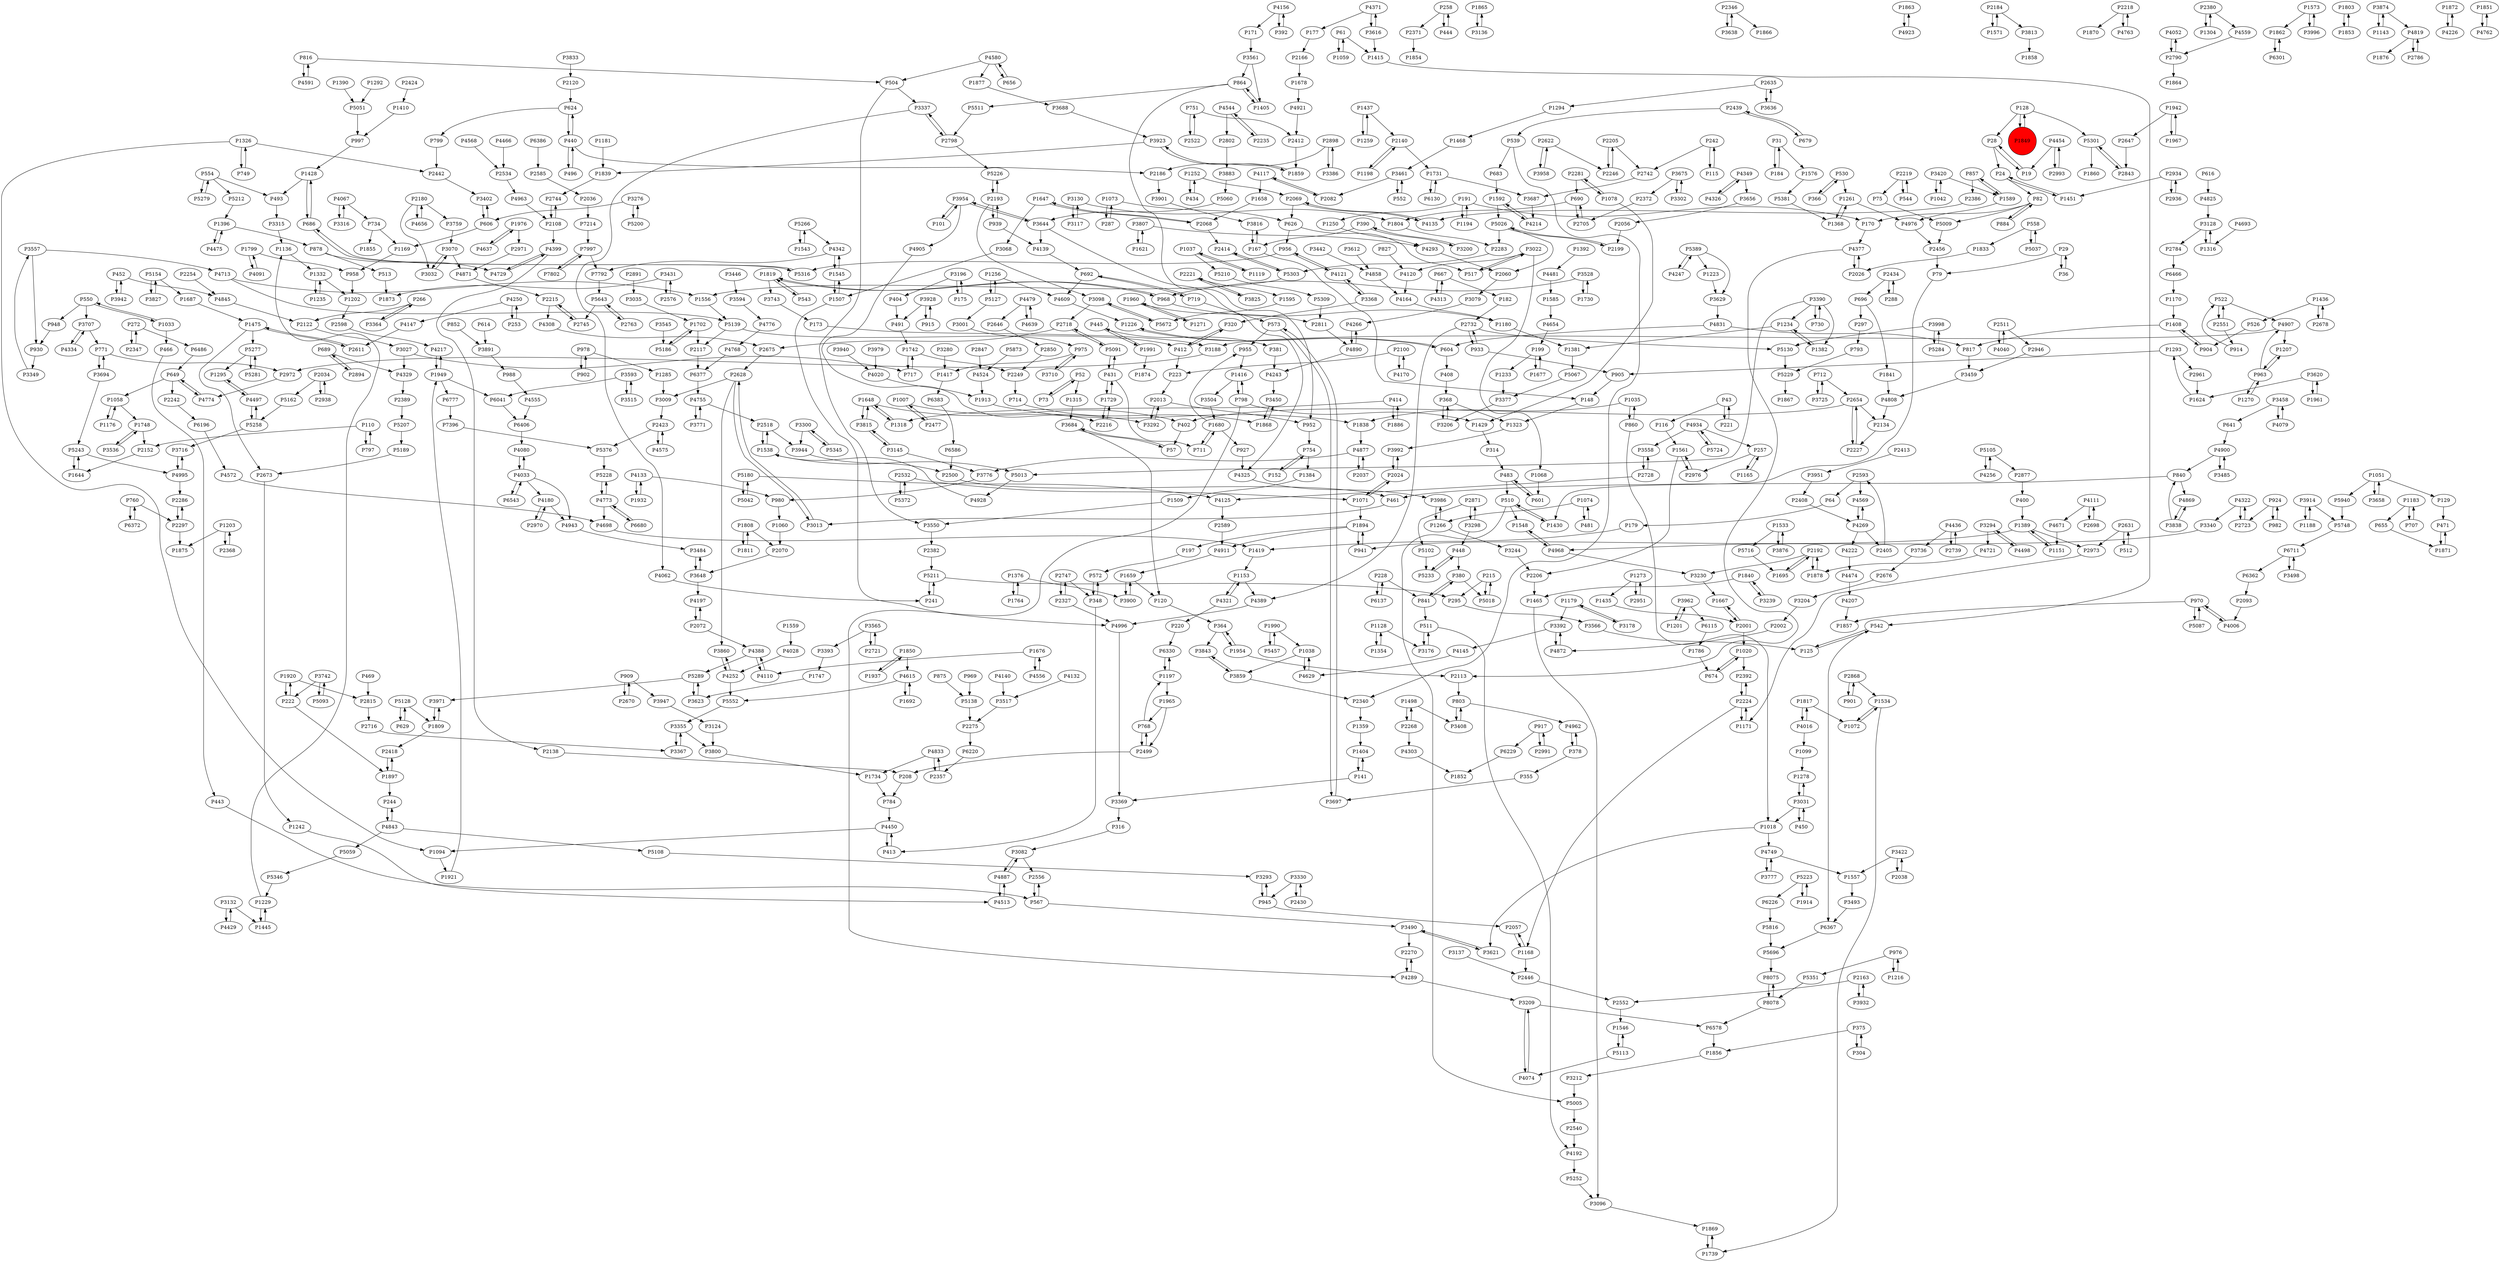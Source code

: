 digraph {
	P1428 -> P493
	P3031 -> P1278
	P6196 -> P4572
	P3860 -> P4252
	P4067 -> P734
	P258 -> P2371
	P1921 -> P1949
	P2850 -> P2249
	P2442 -> P3402
	P2971 -> P4871
	P3132 -> P4429
	P948 -> P930
	P2728 -> P3558
	P1256 -> P5127
	P3188 -> P2972
	P1074 -> P481
	P2036 -> P7214
	P1315 -> P3684
	P5873 -> P4524
	P3484 -> P3648
	P2219 -> P544
	P3294 -> P4498
	P667 -> P182
	P116 -> P1561
	P816 -> P4591
	P5229 -> P1867
	P1037 -> P5210
	P5303 -> P1556
	P4962 -> P378
	P4247 -> P5389
	P2802 -> P3883
	P1850 -> P4615
	P1392 -> P4481
	P1007 -> P2477
	P2976 -> P1561
	P3196 -> P404
	P1242 -> P4513
	P1865 -> P3136
	P1498 -> P3408
	P4388 -> P5289
	P1702 -> P5186
	P2346 -> P3638
	P982 -> P924
	P1203 -> P2368
	P3992 -> P2024
	P1165 -> P257
	P1840 -> P3239
	P5130 -> P5229
	P4436 -> P3736
	P4654 -> P199
	P1819 -> P3743
	P31 -> P1576
	P504 -> P3337
	P3958 -> P2622
	P4033 -> P6543
	P554 -> P5279
	P304 -> P375
	P4342 -> P7792
	P5351 -> P8078
	P2327 -> P2747
	P939 -> P2193
	P242 -> P2742
	P3777 -> P4749
	P975 -> P1417
	P404 -> P491
	P1058 -> P1176
	P3117 -> P3130
	P1007 -> P402
	P3620 -> P1961
	P167 -> P148
	P2001 -> P1020
	P5042 -> P5180
	P4776 -> P4768
	P601 -> P483
	P1747 -> P3623
	P3620 -> P1624
	P2224 -> P1168
	P1376 -> P1764
	P3838 -> P840
	P4033 -> P4180
	P4197 -> P2072
	P2002 -> P4872
	P552 -> P3461
	P3082 -> P4887
	P5211 -> P241
	P3986 -> P1266
	P1252 -> P434
	P242 -> P115
	P554 -> P493
	P606 -> P3402
	P840 -> P461
	P1991 -> P1874
	P4399 -> P4729
	P2192 -> P3230
	P2654 -> P2134
	P4020 -> P1913
	P504 -> P3550
	P3096 -> P1869
	P1863 -> P4923
	P2973 -> P1171
	P1226 -> P604
	P2184 -> P1571
	P5223 -> P6226
	P1676 -> P4556
	P8078 -> P8075
	P1018 -> P4749
	P4121 -> P956
	P2297 -> P1875
	P1250 -> P4293
	P266 -> P3364
	P4773 -> P4698
	P2218 -> P1870
	P5211 -> P295
	P4825 -> P3128
	P5372 -> P2532
	P5128 -> P1809
	P3716 -> P4995
	P4140 -> P3517
	P3900 -> P1659
	P4871 -> P2215
	P4067 -> P3316
	P2871 -> P3298
	P2134 -> P2227
	P2346 -> P1866
	P4729 -> P4399
	P1033 -> P466
	P905 -> P148
	P4349 -> P3656
	P5154 -> P1687
	P1059 -> P61
	P4544 -> P2802
	P4321 -> P220
	P2522 -> P751
	P2446 -> P2552
	P4222 -> P4474
	P2254 -> P4845
	P481 -> P1074
	P2477 -> P1007
	P530 -> P366
	P3422 -> P2038
	P3302 -> P3675
	P2057 -> P1168
	P970 -> P5087
	P253 -> P4250
	P1840 -> P1465
	P3883 -> P5060
	P1894 -> P197
	P2056 -> P2199
	P1811 -> P1808
	P4170 -> P2100
	P1647 -> P3068
	P3461 -> P552
	P1687 -> P1475
	P1119 -> P1037
	P841 -> P511
	P4968 -> P3230
	P493 -> P3315
	P799 -> P2442
	P1179 -> P3392
	P5643 -> P2745
	P751 -> P2522
	P558 -> P5037
	P184 -> P31
	P2747 -> P2327
	P798 -> P4289
	P6367 -> P5696
	P1384 -> P1509
	P2894 -> P689
	P128 -> P28
	P1273 -> P2951
	P1809 -> P2418
	P2993 -> P4454
	P2068 -> P2414
	P5087 -> P970
	P228 -> P6137
	P1389 -> P1151
	P2227 -> P2654
	P1475 -> P5277
	P1404 -> P141
	P3616 -> P4371
	P5139 -> P412
	P408 -> P368
	P1410 -> P997
	P2934 -> P2936
	P1692 -> P4615
	P3239 -> P1840
	P1678 -> P4921
	P1937 -> P1850
	P1354 -> P1128
	P626 -> P517
	P375 -> P1856
	P4371 -> P3616
	P2705 -> P690
	P4117 -> P1658
	P1234 -> P1382
	P4833 -> P1734
	P2219 -> P75
	P1961 -> P3620
	P1897 -> P2418
	P2221 -> P1595
	P215 -> P5018
	P6680 -> P4773
	P1235 -> P1332
	P1877 -> P3688
	P3776 -> P980
	P712 -> P2654
	P2646 -> P2850
	P567 -> P2556
	P440 -> P496
	P141 -> P1404
	P3276 -> P5200
	P689 -> P4329
	P1965 -> P768
	P4125 -> P2589
	P110 -> P797
	P1437 -> P2140
	P2382 -> P5211
	P2784 -> P6466
	P2423 -> P5376
	P5026 -> P2060
	P649 -> P1058
	P827 -> P4120
	P696 -> P1841
	P3504 -> P1680
	P2108 -> P2744
	P5060 -> P3644
	P414 -> P1318
	P1416 -> P3504
	P2423 -> P4575
	P3422 -> P1557
	P1153 -> P4321
	P3209 -> P4074
	P483 -> P601
	P4755 -> P3771
	P3402 -> P606
	P3914 -> P1188
	P3031 -> P1018
	P4217 -> P1949
	P199 -> P1233
	P1731 -> P3687
	P4117 -> P2082
	P3951 -> P2408
	P5258 -> P3716
	P1897 -> P244
	P719 -> P573
	P2499 -> P768
	P4349 -> P4326
	P82 -> P5009
	P2532 -> P5372
	P4845 -> P2122
	P2744 -> P2108
	P5277 -> P5281
	P128 -> P1849
	P1509 -> P3550
	P1188 -> P3914
	P4120 -> P4164
	P4568 -> P2534
	P2120 -> P624
	P4133 -> P980
	P364 -> P3843
	P1153 -> P4389
	P1020 -> P674
	P1658 -> P2068
	P5243 -> P1644
	P1960 -> P2811
	P2961 -> P1624
	P448 -> P380
	P6362 -> P2093
	P380 -> P841
	P4749 -> P1557
	P179 -> P1419
	P412 -> P223
	P1894 -> P941
	P1273 -> P1435
	P2456 -> P79
	P3644 -> P3954
	P4773 -> P6680
	P2631 -> P2973
	P3621 -> P3490
	P3843 -> P3859
	P1808 -> P1811
	P1621 -> P3807
	P2192 -> P1695
	P4052 -> P2790
	P3833 -> P2120
	P3458 -> P641
	P5258 -> P4497
	P3707 -> P771
	P1960 -> P1271
	P378 -> P4962
	P3942 -> P452
	P2511 -> P4040
	P4214 -> P1592
	P3923 -> P1859
	P1099 -> P1278
	P5037 -> P558
	P1561 -> P2206
	P4575 -> P2423
	P461 -> P3013
	P955 -> P1416
	P1734 -> P784
	P3027 -> P717
	P771 -> P3694
	P933 -> P2732
	P798 -> P1429
	P5180 -> P5042
	P5716 -> P1695
	P956 -> P5316
	P526 -> P904
	P4555 -> P6406
	P4269 -> P4569
	P1859 -> P3923
	P4243 -> P3450
	P689 -> P2894
	P915 -> P3928
	P975 -> P3710
	P43 -> P116
	P5748 -> P6711
	P793 -> P5229
	P914 -> P522
	P2763 -> P5643
	P208 -> P784
	P864 -> P952
	P390 -> P167
	P2934 -> P1451
	P1729 -> P431
	P3557 -> P930
	P3594 -> P4776
	P2224 -> P1171
	P215 -> P295
	P1278 -> P3031
	P5207 -> P5189
	P952 -> P754
	P1058 -> P1748
	P452 -> P4845
	P3244 -> P2206
	P5026 -> P2199
	P784 -> P4450
	P2946 -> P3459
	P5226 -> P2193
	P1764 -> P1376
	P2268 -> P1498
	P3408 -> P803
	P2340 -> P1359
	P4698 -> P1419
	P2556 -> P567
	P649 -> P2242
	P3337 -> P2798
	P1538 -> P5013
	P2628 -> P3860
	P469 -> P2815
	P1259 -> P1437
	P816 -> P504
	P1680 -> P711
	P257 -> P1165
	P3013 -> P2628
	P4833 -> P2357
	P3212 -> P5005
	P1862 -> P6301
	P4524 -> P1913
	P101 -> P3954
	P2224 -> P2392
	P4544 -> P2235
	P980 -> P1060
	P1294 -> P1468
	P1128 -> P3176
	P75 -> P5009
	P5266 -> P4342
	P5051 -> P997
	P4147 -> P2611
	P1534 -> P1072
	P1396 -> P4475
	P4079 -> P3458
	P380 -> P5018
	P36 -> P29
	P43 -> P221
	P4308 -> P2675
	P3593 -> P6041
	P412 -> P320
	P2631 -> P512
	P4934 -> P257
	P52 -> P73
	P4774 -> P649
	P857 -> P1589
	P1316 -> P3128
	P5186 -> P1702
	P3684 -> P120
	P1786 -> P674
	P2798 -> P3337
	P1803 -> P1853
	P4768 -> P6377
	P4995 -> P2286
	P3998 -> P5284
	P5128 -> P629
	P3280 -> P1417
	P4139 -> P692
	P604 -> P1226
	P904 -> P1408
	P3688 -> P3923
	P1468 -> P3461
	P1261 -> P4976
	P860 -> P1018
	P2001 -> P1667
	P550 -> P3707
	P968 -> P1180
	P3859 -> P2340
	P901 -> P2868
	P4713 -> P5139
	P539 -> P2340
	P884 -> P82
	P1659 -> P3900
	P5511 -> P2798
	P4497 -> P1295
	P1381 -> P5067
	P714 -> P1868
	P1018 -> P3621
	P82 -> P884
	P3874 -> P1143
	P1419 -> P1153
	P4033 -> P4943
	P1223 -> P3629
	P573 -> P3697
	P3962 -> P1201
	P803 -> P4962
	P1197 -> P6330
	P2698 -> P4111
	P3022 -> P1068
	P1573 -> P3996
	P3800 -> P1734
	P444 -> P258
	P2180 -> P4656
	P2205 -> P2246
	P4325 -> P3986
	P2551 -> P522
	P1849 -> P128
	P5067 -> P3377
	P443 -> P567
	P4637 -> P1976
	P141 -> P3369
	P3420 -> P1042
	P4454 -> P2993
	P4831 -> P604
	P452 -> P3942
	P295 -> P3566
	P1183 -> P655
	P3528 -> P1730
	P734 -> P1169
	P2122 -> P3027
	P4713 -> P1556
	P1498 -> P2268
	P4843 -> P244
	P2380 -> P1304
	P930 -> P3349
	P2732 -> P5130
	P3697 -> P573
	P3009 -> P2423
	P3490 -> P3621
	P3838 -> P4869
	P4831 -> P817
	P5316 -> P686
	P3022 -> P4120
	P244 -> P4843
	P3124 -> P3800
	P1676 -> P4110
	P3292 -> P2013
	P2249 -> P714
	P4963 -> P2108
	P3355 -> P3367
	P4474 -> P4207
	P5189 -> P2673
	P2069 -> P626
	P2593 -> P64
	P2163 -> P2552
	P4371 -> P177
	P2739 -> P4436
	P3891 -> P988
	P6226 -> P5816
	P798 -> P1416
	P3390 -> P1382
	P4289 -> P2270
	P1408 -> P904
	P4145 -> P4629
	P2347 -> P272
	P902 -> P978
	P4377 -> P2026
	P1382 -> P1234
	P2412 -> P1859
	P1680 -> P955
	P6220 -> P2357
	P760 -> P2297
	P667 -> P4313
	P1435 -> P2001
	P649 -> P4774
	P5552 -> P3355
	P2622 -> P2246
	P4269 -> P4222
	P3593 -> P3515
	P4389 -> P4996
	P3079 -> P4266
	P1949 -> P6041
	P4080 -> P4033
	P1332 -> P1202
	P4313 -> P667
	P1326 -> P2442
	P2898 -> P2186
	P5284 -> P3998
	P1405 -> P864
	P3998 -> P5130
	P2192 -> P1878
	P2216 -> P1729
	P771 -> P2972
	P6406 -> P4080
	P941 -> P1894
	P841 -> P380
	P1573 -> P1862
	P2424 -> P1410
	P5091 -> P2718
	P3566 -> P125
	P5228 -> P4773
	P4110 -> P4388
	P288 -> P2434
	P712 -> P3725
	P1817 -> P4016
	P5243 -> P4995
	P2408 -> P4269
	P1171 -> P2224
	P2898 -> P3386
	P2013 -> P3292
	P1571 -> P2184
	P1739 -> P1869
	P2622 -> P3958
	P1180 -> P1381
	P4995 -> P3716
	P4591 -> P816
	P4843 -> P5059
	P5281 -> P5277
	P5643 -> P2763
	P840 -> P4869
	P2518 -> P3944
	P4388 -> P4110
	P2647 -> P2843
	P1430 -> P510
	P768 -> P1197
	P3176 -> P511
	P2180 -> P3759
	P1886 -> P414
	P2037 -> P4877
	P3807 -> P4293
	P522 -> P4907
	P2576 -> P3431
	P3536 -> P1748
	P3330 -> P2430
	P1659 -> P120
	P3293 -> P945
	P2430 -> P3330
	P2871 -> P5102
	P6386 -> P2585
	P440 -> P624
	P1965 -> P2499
	P1094 -> P1921
	P1183 -> P707
	P1293 -> P2961
	P1742 -> P2249
	P2113 -> P803
	P1390 -> P5051
	P2936 -> P2934
	P5105 -> P2877
	P171 -> P3561
	P6578 -> P1856
	P734 -> P1855
	P5816 -> P5696
	P1037 -> P1119
	P730 -> P3390
	P3638 -> P2346
	P1871 -> P471
	P4858 -> P4164
	P1136 -> P1332
	P3658 -> P1051
	P5105 -> P4256
	P1304 -> P2380
	P4887 -> P3082
	P221 -> P43
	P5018 -> P215
	P1990 -> P5457
	P2593 -> P4569
	P1256 -> P4609
	P2611 -> P1475
	P4132 -> P3517
	P5389 -> P1223
	P5696 -> P8075
	P1197 -> P1965
	P1078 -> P1429
	P3813 -> P1858
	P2891 -> P3035
	P3612 -> P4858
	P1436 -> P526
	P1914 -> P5223
	P1833 -> P2026
	P2281 -> P690
	P1559 -> P4028
	P392 -> P4156
	P624 -> P440
	P3996 -> P1573
	P4342 -> P1545
	P511 -> P4192
	P2246 -> P2205
	P2072 -> P4388
	P550 -> P948
	P4135 -> P2069
	P1051 -> P129
	P5724 -> P4934
	P4609 -> P1226
	P2389 -> P5207
	P4572 -> P4698
	P4905 -> P2216
	P6383 -> P6586
	P5154 -> P3827
	P3200 -> P390
	P875 -> P5138
	P513 -> P1873
	P6486 -> P649
	P366 -> P530
	P3947 -> P3124
	P1533 -> P5716
	P5013 -> P4928
	P191 -> P1250
	P4872 -> P3392
	P4207 -> P1857
	P1819 -> P968
	P2635 -> P1294
	P1920 -> P222
	P2589 -> P4911
	P4252 -> P5552
	P24 -> P1451
	P390 -> P3200
	P4869 -> P3838
	P2215 -> P2745
	P4436 -> P2739
	P348 -> P572
	P1872 -> P4226
	P3710 -> P975
	P1261 -> P1368
	P4016 -> P1099
	P3971 -> P1809
	P3386 -> P2898
	P1648 -> P3815
	P1207 -> P963
	P1428 -> P686
	P6229 -> P1852
	P4266 -> P4890
	P909 -> P2670
	P512 -> P2631
	P2026 -> P4377
	P3816 -> P167
	P6372 -> P760
	P2654 -> P2227
	P997 -> P1428
	P3979 -> P4020
	P5127 -> P3001
	P4479 -> P4639
	P978 -> P1285
	P4256 -> P5105
	P2283 -> P5303
	P6711 -> P6362
	P7214 -> P7997
	P572 -> P348
	P550 -> P1033
	P3498 -> P6711
	P3954 -> P3644
	P440 -> P2186
	P3098 -> P2718
	P3944 -> P2500
	P2728 -> P4125
	P4749 -> P3777
	P1548 -> P4968
	P2847 -> P4524
	P2532 -> P1071
	P3648 -> P4197
	P2585 -> P2036
	P448 -> P5233
	P4819 -> P1876
	P7997 -> P7792
	P5233 -> P448
	P3742 -> P222
	P5277 -> P1295
	P1073 -> P287
	P5162 -> P5258
	P5223 -> P1914
	P2013 -> P952
	P4164 -> P1180
	P3928 -> P491
	P3001 -> P975
	P924 -> P2723
	P1546 -> P5113
	P3736 -> P2676
	P4040 -> P2511
	P686 -> P1428
	P1060 -> P2070
	P8075 -> P8078
	P3032 -> P3070
	P3390 -> P730
	P3031 -> P450
	P1202 -> P2598
	P79 -> P1430
	P3367 -> P3355
	P4559 -> P2790
	P543 -> P1819
	P2745 -> P2215
	P1920 -> P2815
	P3340 -> P4968
	P3298 -> P2871
	P2100 -> P4170
	P4934 -> P5724
	P1051 -> P3658
	P2215 -> P4308
	P3130 -> P3117
	P3145 -> P3776
	P3431 -> P2576
	P857 -> P2386
	P3390 -> P1234
	P471 -> P1871
	P2877 -> P400
	P1742 -> P717
	P1051 -> P5940
	P3807 -> P1621
	P348 -> P413
	P1318 -> P1648
	P963 -> P1207
	P2534 -> P4963
	P4133 -> P1932
	P1851 -> P4762
	P4180 -> P4943
	P1229 -> P1445
	P431 -> P5091
	P4773 -> P5228
	P5108 -> P3293
	P2511 -> P2946
	P4322 -> P3340
	P1729 -> P2216
	P445 -> P381
	P3771 -> P4755
	P3558 -> P2728
	P4498 -> P3294
	P6711 -> P3498
	P3694 -> P5243
	P2786 -> P4819
	P1954 -> P2113
	P3940 -> P4020
	P2034 -> P2938
	P2199 -> P5026
	P4454 -> P19
	P1168 -> P2057
	P1894 -> P4911
	P3825 -> P2221
	P1799 -> P958
	P400 -> P1389
	P1020 -> P2392
	P1437 -> P1259
	P1990 -> P1038
	P4479 -> P2646
	P5346 -> P1229
	P1445 -> P1229
	P3392 -> P4872
	P510 -> P1548
	P1252 -> P2069
	P2598 -> P4217
	P197 -> P572
	P3337 -> P4062
	P1415 -> P542
	P5672 -> P3098
	P4334 -> P3707
	P1838 -> P4877
	P1038 -> P4629
	P573 -> P955
	P4976 -> P2456
	P3545 -> P5186
	P3368 -> P320
	P3914 -> P5748
	P2434 -> P696
	P3815 -> P1648
	P4763 -> P2218
	P2268 -> P4303
	P414 -> P1886
	P3315 -> P1136
	P1292 -> P5051
	P431 -> P1729
	P4033 -> P4080
	P1644 -> P5243
	P1748 -> P3536
	P2386 -> P4135
	P3393 -> P1747
	P7997 -> P7802
	P434 -> P1252
	P2413 -> P3951
	P2500 -> P461
	P3561 -> P1405
	P29 -> P79
	P1556 -> P5139
	P3145 -> P3815
	P5127 -> P1256
	P626 -> P956
	P2551 -> P914
	P1068 -> P601
	P817 -> P3459
	P3687 -> P4214
	P110 -> P2152
	P28 -> P24
	P148 -> P1323
	P3230 -> P1667
	P2281 -> P1078
	P1932 -> P4133
	P2372 -> P2705
	P4911 -> P1659
	P3022 -> P517
	P1804 -> P2283
	P2038 -> P3422
	P1326 -> P749
	P191 -> P170
	P3298 -> P448
	P5389 -> P4247
	P4377 -> P2113
	P3616 -> P1415
	P4762 -> P1851
	P5138 -> P2275
	P686 -> P5316
	P1561 -> P2976
	P4928 -> P1538
	P3565 -> P2721
	P4429 -> P3132
	P1538 -> P2518
	P1035 -> P860
	P2718 -> P5091
	P3954 -> P101
	P4900 -> P840
	P2368 -> P1203
	P496 -> P440
	P2938 -> P2034
	P3137 -> P2446
	P963 -> P4907
	P364 -> P1954
	P3928 -> P915
	P1326 -> P1094
	P2193 -> P939
	P5376 -> P5228
	P4877 -> P3776
	P3725 -> P712
	P1543 -> P5266
	P530 -> P1261
	P1595 -> P5672
	P5279 -> P554
	P1648 -> P1318
	P2108 -> P4399
	P3128 -> P1316
	P2193 -> P3098
	P368 -> P3206
	P1451 -> P24
	P1677 -> P199
	P1576 -> P5381
	P2676 -> P3204
	P3557 -> P4713
	P554 -> P5212
	P2392 -> P2224
	P1176 -> P1058
	P320 -> P412
	P3136 -> P1865
	P402 -> P57
	P629 -> P5128
	P690 -> P1804
	P3420 -> P1589
	P167 -> P3816
	P2742 -> P3687
	P128 -> P5301
	P1545 -> P4342
	P4111 -> P2698
	P220 -> P6330
	P945 -> P2057
	P61 -> P1059
	P3954 -> P4905
	P4399 -> P2138
	P1942 -> P1967
	P1667 -> P2001
	P4921 -> P2412
	P191 -> P1194
	P927 -> P4325
	P5381 -> P1368
	P4016 -> P1817
	P1878 -> P2192
	P314 -> P483
	P3442 -> P4858
	P683 -> P1592
	P6115 -> P1786
	P4252 -> P3860
	P3528 -> P968
	P4629 -> P1038
	P5026 -> P2283
	P1416 -> P798
	P4091 -> P1799
	P3458 -> P4079
	P2951 -> P1273
	P2552 -> P1546
	P4556 -> P1676
	P4890 -> P4243
	P3294 -> P4721
	P5210 -> P5309
	P3485 -> P4900
	P3490 -> P2270
	P768 -> P2499
	P1293 -> P905
	P1949 -> P4217
	P655 -> P1871
	P1198 -> P2140
	P2166 -> P1678
	P1680 -> P927
	P2034 -> P5162
	P616 -> P4825
	P5301 -> P2843
	P4580 -> P504
	P3082 -> P2556
	P542 -> P6367
	P7396 -> P5376
	P1475 -> P2673
	P4943 -> P3484
	P1266 -> P3244
	P2798 -> P5226
	P5303 -> P2414
	P978 -> P902
	P1229 -> P1136
	P511 -> P3176
	P4808 -> P2134
	P1624 -> P1293
	P152 -> P754
	P3070 -> P4871
	P3377 -> P3206
	P5266 -> P1543
	P3743 -> P173
	P1557 -> P3493
	P2205 -> P2742
	P4250 -> P4147
	P707 -> P1183
	P5289 -> P3971
	P3675 -> P3302
	P2635 -> P3636
	P4450 -> P413
	P2405 -> P2593
	P1475 -> P2611
	P1856 -> P3212
	P3130 -> P1804
	P878 -> P513
	P2221 -> P3825
	P4326 -> P4349
	P1033 -> P550
	P3459 -> P4808
	P1234 -> P1381
	P5200 -> P3276
	P2270 -> P4289
	P1436 -> P2678
	P1702 -> P2117
	P3707 -> P4334
	P970 -> P4006
	P2163 -> P3932
	P2297 -> P2286
	P864 -> P5511
	P924 -> P982
	P3962 -> P6115
	P61 -> P1415
	P878 -> P4729
	P2082 -> P4117
	P5212 -> P1396
	P2117 -> P6377
	P2868 -> P1534
	P3648 -> P3484
	P6777 -> P7396
	P3300 -> P5345
	P1201 -> P3962
	P4028 -> P4252
	P1332 -> P1235
	P1071 -> P1894
	P4322 -> P2723
	P2286 -> P2297
	P2811 -> P4890
	P939 -> P4139
	P692 -> P719
	P2180 -> P3032
	P544 -> P2219
	P751 -> P2412
	P3035 -> P1702
	P760 -> P6372
	P4907 -> P1207
	P177 -> P2166
	P1194 -> P191
	P4156 -> P392
	P864 -> P1405
	P797 -> P110
	P510 -> P1430
	P1592 -> P4214
	P567 -> P3490
	P445 -> P1991
	P2380 -> P4559
	P1841 -> P4808
	P1748 -> P2152
	P3827 -> P5154
	P3694 -> P771
	P297 -> P793
	P3923 -> P1839
	P4580 -> P1877
	P2218 -> P4763
	P1169 -> P958
	P1359 -> P1404
	P6586 -> P2500
	P754 -> P1384
	P1817 -> P1072
	P368 -> P1323
	P5309 -> P2811
	P5005 -> P2540
	P1695 -> P2192
	P2138 -> P208
	P510 -> P5005
	P803 -> P3408
	P4934 -> P3558
	P1170 -> P1408
	P5102 -> P5233
	P19 -> P28
	P1533 -> P3876
	P4900 -> P3485
	P57 -> P3684
	P2140 -> P1198
	P4513 -> P4887
	P1408 -> P817
	P257 -> P2976
	P2972 -> P4774
	P2499 -> P208
	P3636 -> P2635
	P287 -> P1073
	P3859 -> P3843
	P8078 -> P6578
	P4062 -> P241
	P1465 -> P3096
	P1285 -> P3009
	P1949 -> P6777
	P1074 -> P1266
	P692 -> P4609
	P175 -> P3196
	P1585 -> P4654
	P4192 -> P5252
	P2716 -> P3367
	P3330 -> P945
	P1266 -> P3986
	P222 -> P1897
	P3901 -> P3816
	P129 -> P471
	P7802 -> P7997
	P170 -> P4377
	P1545 -> P1507
	P1589 -> P857
	P228 -> P841
	P4877 -> P2037
	P1731 -> P6130
	P1072 -> P1534
	P3644 -> P4139
	P6330 -> P1197
	P241 -> P5211
	P1809 -> P3971
	P1507 -> P4996
	P1976 -> P2971
	P542 -> P125
	P2670 -> P909
	P431 -> P711
	P3450 -> P1868
	P1233 -> P3377
	P3815 -> P3145
	P1271 -> P1960
	P1799 -> P4091
	P4466 -> P2534
	P4890 -> P4266
	P2242 -> P6196
	P5093 -> P3742
	P4293 -> P2060
	P2815 -> P2716
	P3349 -> P3557
	P539 -> P683
	P2414 -> P5303
	P4923 -> P1863
	P4269 -> P2405
	P29 -> P36
	P963 -> P1270
	P1592 -> P5026
	P4580 -> P656
	P2184 -> P3813
	P28 -> P19
	P1323 -> P3992
	P614 -> P3891
	P491 -> P1742
	P1270 -> P963
	P4671 -> P1151
	P3932 -> P2163
	P3068 -> P1507
	P4615 -> P5552
	P3368 -> P4121
	P2721 -> P3565
	P6130 -> P1731
	P1976 -> P4637
	P1648 -> P3292
	P258 -> P444
	P6543 -> P4033
	P1429 -> P314
	P4907 -> P3188
	P2732 -> P933
	P5113 -> P1546
	P754 -> P152
	P2678 -> P1436
	P3675 -> P2372
	P4303 -> P1852
	P3561 -> P864
	P4996 -> P3369
	P1534 -> P1739
	P3461 -> P2082
	P5009 -> P2456
	P4121 -> P3368
	P4693 -> P1316
	P970 -> P1857
	P1954 -> P364
	P2439 -> P679
	P3431 -> P1873
	P3132 -> P1445
	P1868 -> P3450
	P2439 -> P539
	P988 -> P4555
	P1376 -> P3900
	P222 -> P1920
	P1808 -> P2070
	P1151 -> P1389
	P3206 -> P368
	P1819 -> P543
	P173 -> P3188
	P73 -> P52
	P223 -> P2013
	P1071 -> P2024
	P5091 -> P431
	P6301 -> P1862
	P2193 -> P5226
	P3392 -> P4145
	P3128 -> P2784
	P5457 -> P1990
	P3876 -> P1533
	P4006 -> P970
	P2628 -> P3013
	P606 -> P1169
	P2068 -> P1647
	P2991 -> P917
	P1991 -> P445
	P483 -> P510
	P381 -> P4243
	P4569 -> P4269
	P4180 -> P2970
	P2843 -> P5301
	P968 -> P1819
	P1589 -> P4976
	P1913 -> P1838
	P2732 -> P4389
	P2418 -> P1897
	P2070 -> P3648
	P7792 -> P5643
	P3027 -> P4329
	P656 -> P4580
	P690 -> P2705
	P52 -> P1315
	P120 -> P364
	P3196 -> P175
	P1168 -> P2446
	P272 -> P2347
	P3369 -> P316
	P4250 -> P253
	P3623 -> P5289
	P2093 -> P4006
	P3355 -> P3800
	P2747 -> P348
	P64 -> P179
	P1216 -> P976
	P1179 -> P3178
	P3644 -> P4325
	P272 -> P6486
	P3070 -> P3032
	P2024 -> P1071
	P2072 -> P4197
	P2206 -> P1465
	P31 -> P184
	P2790 -> P1864
	P4111 -> P4671
	P917 -> P2991
	P860 -> P1035
	P266 -> P2122
	P1128 -> P1354
	P1295 -> P4497
	P4226 -> P1872
	P5389 -> P3629
	P1647 -> P2068
	P4639 -> P4479
	P4074 -> P3209
	P5289 -> P3623
	P958 -> P1202
	P5113 -> P4074
	P182 -> P2732
	P4450 -> P1094
	P450 -> P3031
	P3684 -> P57
	P1853 -> P1803
	P4755 -> P2518
	P4321 -> P1153
	P3550 -> P2382
	P466 -> P443
	P6041 -> P6406
	P3446 -> P3594
	P1417 -> P6383
	P696 -> P297
	P1368 -> P1261
	P558 -> P1833
	P2540 -> P4192
	P3204 -> P2002
	P2790 -> P4052
	P24 -> P82
	P1203 -> P1875
	P719 -> P692
	P4843 -> P5108
	P1839 -> P2744
	P5301 -> P1860
	P199 -> P1677
	P976 -> P1216
	P2434 -> P288
	P6377 -> P4755
	P115 -> P242
	P2357 -> P4833
	P3517 -> P2275
	P2654 -> P402
	P1143 -> P3874
	P3759 -> P3070
	P4481 -> P1585
	P2518 -> P1538
	P2235 -> P4544
	P2152 -> P1644
	P1869 -> P1739
	P6137 -> P228
	P3493 -> P6367
	P945 -> P3293
	P2060 -> P3079
	P3098 -> P5672
	P125 -> P542
	P316 -> P3082
	P1942 -> P2647
	P2970 -> P4180
	P1850 -> P1937
	P717 -> P1742
	P4497 -> P5258
	P4968 -> P1548
	P2371 -> P1854
	P517 -> P3022
	P3874 -> P4819
	P3565 -> P3393
	P4156 -> P171
	P2140 -> P1731
	P5252 -> P3096
	P679 -> P2439
	P3178 -> P1179
	P1389 -> P941
	P674 -> P1020
	P5059 -> P5346
	P2100 -> P223
	P917 -> P6229
	P2718 -> P2675
	P1038 -> P3859
	P3515 -> P3593
	P4721 -> P1878
	P4819 -> P2786
	P1389 -> P2973
	P1507 -> P1545
	P956 -> P4121
	P1042 -> P3420
	P3629 -> P4831
	P3656 -> P2056
	P3390 -> P5013
	P711 -> P1680
	P604 -> P408
	P5345 -> P3300
	P2675 -> P2628
	P3364 -> P266
	P2186 -> P3901
	P1078 -> P2281
	P522 -> P2551
	P2069 -> P4135
	P413 -> P4450
	P2673 -> P1242
	P624 -> P799
	P976 -> P5351
	P4615 -> P1692
	P2275 -> P6220
	P5180 -> P4125
	P378 -> P355
	P2327 -> P4996
	P355 -> P3697
	P641 -> P4900
	P5139 -> P2117
	P1730 -> P3528
	P4656 -> P2180
	P82 -> P170
	P1396 -> P878
	P2868 -> P901
	P1181 -> P1839
	P3316 -> P4067
	P969 -> P5138
	P933 -> P905
	P4887 -> P4513
	P1967 -> P1942
	P4329 -> P2389
	P3742 -> P5093
	P1073 -> P626
	P2024 -> P3992
	P749 -> P1326
	P3276 -> P606
	P852 -> P3891
	P1035 -> P1838
	P909 -> P3947
	P6466 -> P1170
	P5940 -> P5748
	P4289 -> P3209
	P3209 -> P6578
	P2723 -> P4322
	P3300 -> P3944
	P375 -> P304
	P2628 -> P3009
	P4475 -> P1396
	P1849 [shape=circle]
	P1849 [style=filled]
	P1849 [fillcolor=red]
}